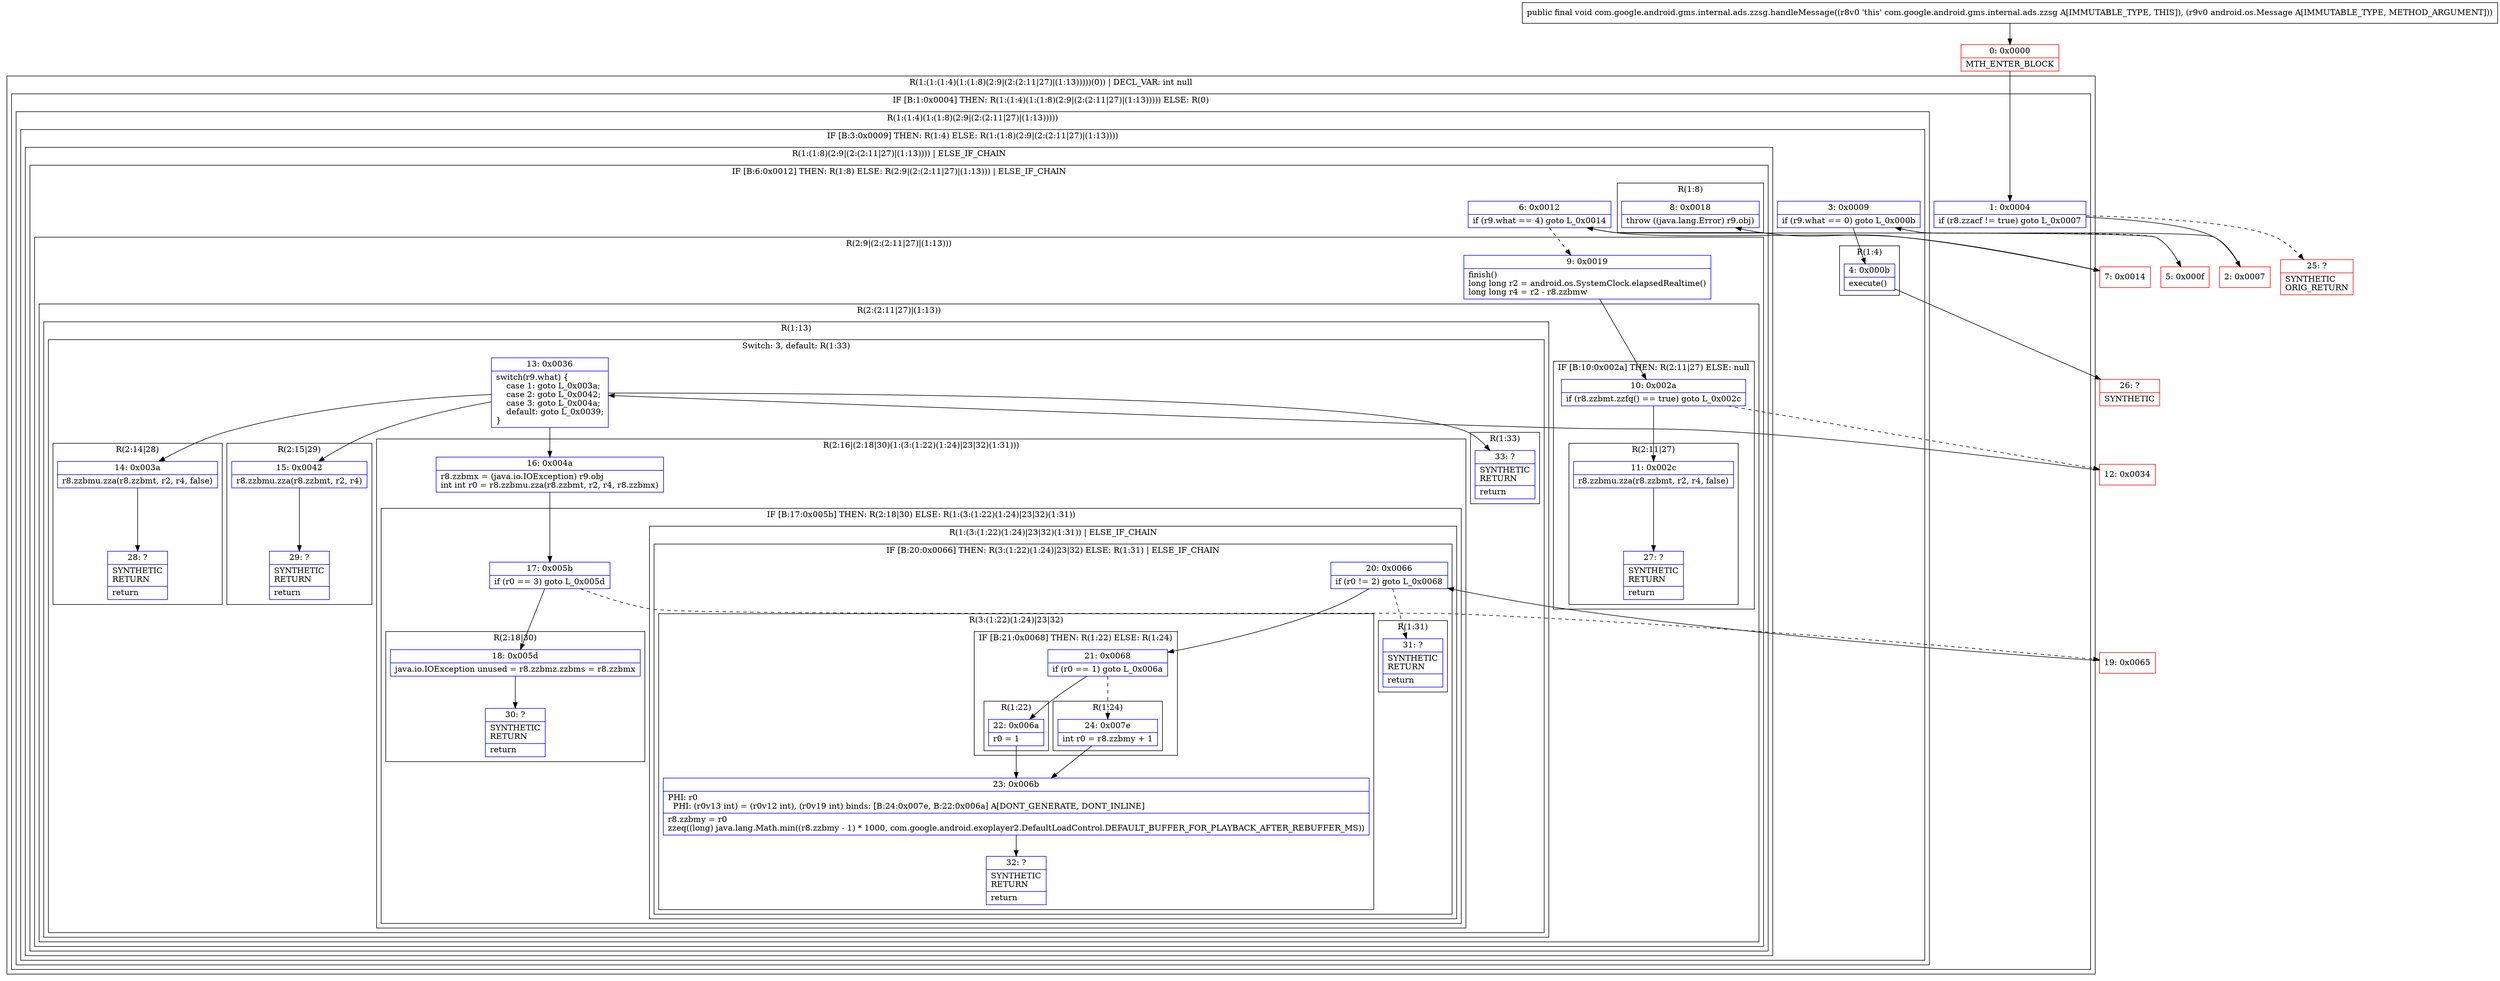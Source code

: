 digraph "CFG forcom.google.android.gms.internal.ads.zzsg.handleMessage(Landroid\/os\/Message;)V" {
subgraph cluster_Region_67394464 {
label = "R(1:(1:(1:4)(1:(1:8)(2:9|(2:(2:11|27)|(1:13)))))(0)) | DECL_VAR: int null\l";
node [shape=record,color=blue];
subgraph cluster_IfRegion_1176302210 {
label = "IF [B:1:0x0004] THEN: R(1:(1:4)(1:(1:8)(2:9|(2:(2:11|27)|(1:13))))) ELSE: R(0)";
node [shape=record,color=blue];
Node_1 [shape=record,label="{1\:\ 0x0004|if (r8.zzacf != true) goto L_0x0007\l}"];
subgraph cluster_Region_1989952790 {
label = "R(1:(1:4)(1:(1:8)(2:9|(2:(2:11|27)|(1:13)))))";
node [shape=record,color=blue];
subgraph cluster_IfRegion_1146634279 {
label = "IF [B:3:0x0009] THEN: R(1:4) ELSE: R(1:(1:8)(2:9|(2:(2:11|27)|(1:13))))";
node [shape=record,color=blue];
Node_3 [shape=record,label="{3\:\ 0x0009|if (r9.what == 0) goto L_0x000b\l}"];
subgraph cluster_Region_1646778967 {
label = "R(1:4)";
node [shape=record,color=blue];
Node_4 [shape=record,label="{4\:\ 0x000b|execute()\l}"];
}
subgraph cluster_Region_1125039219 {
label = "R(1:(1:8)(2:9|(2:(2:11|27)|(1:13)))) | ELSE_IF_CHAIN\l";
node [shape=record,color=blue];
subgraph cluster_IfRegion_1471079921 {
label = "IF [B:6:0x0012] THEN: R(1:8) ELSE: R(2:9|(2:(2:11|27)|(1:13))) | ELSE_IF_CHAIN\l";
node [shape=record,color=blue];
Node_6 [shape=record,label="{6\:\ 0x0012|if (r9.what == 4) goto L_0x0014\l}"];
subgraph cluster_Region_1374805595 {
label = "R(1:8)";
node [shape=record,color=blue];
Node_8 [shape=record,label="{8\:\ 0x0018|throw ((java.lang.Error) r9.obj)\l}"];
}
subgraph cluster_Region_283673726 {
label = "R(2:9|(2:(2:11|27)|(1:13)))";
node [shape=record,color=blue];
Node_9 [shape=record,label="{9\:\ 0x0019|finish()\llong long r2 = android.os.SystemClock.elapsedRealtime()\llong long r4 = r2 \- r8.zzbmw\l}"];
subgraph cluster_Region_223892304 {
label = "R(2:(2:11|27)|(1:13))";
node [shape=record,color=blue];
subgraph cluster_IfRegion_990088108 {
label = "IF [B:10:0x002a] THEN: R(2:11|27) ELSE: null";
node [shape=record,color=blue];
Node_10 [shape=record,label="{10\:\ 0x002a|if (r8.zzbmt.zzfq() == true) goto L_0x002c\l}"];
subgraph cluster_Region_1779270260 {
label = "R(2:11|27)";
node [shape=record,color=blue];
Node_11 [shape=record,label="{11\:\ 0x002c|r8.zzbmu.zza(r8.zzbmt, r2, r4, false)\l}"];
Node_27 [shape=record,label="{27\:\ ?|SYNTHETIC\lRETURN\l|return\l}"];
}
}
subgraph cluster_Region_455237712 {
label = "R(1:13)";
node [shape=record,color=blue];
subgraph cluster_SwitchRegion_1149138537 {
label = "Switch: 3, default: R(1:33)";
node [shape=record,color=blue];
Node_13 [shape=record,label="{13\:\ 0x0036|switch(r9.what) \{\l    case 1: goto L_0x003a;\l    case 2: goto L_0x0042;\l    case 3: goto L_0x004a;\l    default: goto L_0x0039;\l\}\l}"];
subgraph cluster_Region_145862623 {
label = "R(2:14|28)";
node [shape=record,color=blue];
Node_14 [shape=record,label="{14\:\ 0x003a|r8.zzbmu.zza(r8.zzbmt, r2, r4, false)\l}"];
Node_28 [shape=record,label="{28\:\ ?|SYNTHETIC\lRETURN\l|return\l}"];
}
subgraph cluster_Region_866189886 {
label = "R(2:15|29)";
node [shape=record,color=blue];
Node_15 [shape=record,label="{15\:\ 0x0042|r8.zzbmu.zza(r8.zzbmt, r2, r4)\l}"];
Node_29 [shape=record,label="{29\:\ ?|SYNTHETIC\lRETURN\l|return\l}"];
}
subgraph cluster_Region_1740553024 {
label = "R(2:16|(2:18|30)(1:(3:(1:22)(1:24)|23|32)(1:31)))";
node [shape=record,color=blue];
Node_16 [shape=record,label="{16\:\ 0x004a|r8.zzbmx = (java.io.IOException) r9.obj\lint int r0 = r8.zzbmu.zza(r8.zzbmt, r2, r4, r8.zzbmx)\l}"];
subgraph cluster_IfRegion_1629920225 {
label = "IF [B:17:0x005b] THEN: R(2:18|30) ELSE: R(1:(3:(1:22)(1:24)|23|32)(1:31))";
node [shape=record,color=blue];
Node_17 [shape=record,label="{17\:\ 0x005b|if (r0 == 3) goto L_0x005d\l}"];
subgraph cluster_Region_200507237 {
label = "R(2:18|30)";
node [shape=record,color=blue];
Node_18 [shape=record,label="{18\:\ 0x005d|java.io.IOException unused = r8.zzbmz.zzbms = r8.zzbmx\l}"];
Node_30 [shape=record,label="{30\:\ ?|SYNTHETIC\lRETURN\l|return\l}"];
}
subgraph cluster_Region_747297628 {
label = "R(1:(3:(1:22)(1:24)|23|32)(1:31)) | ELSE_IF_CHAIN\l";
node [shape=record,color=blue];
subgraph cluster_IfRegion_1684803405 {
label = "IF [B:20:0x0066] THEN: R(3:(1:22)(1:24)|23|32) ELSE: R(1:31) | ELSE_IF_CHAIN\l";
node [shape=record,color=blue];
Node_20 [shape=record,label="{20\:\ 0x0066|if (r0 != 2) goto L_0x0068\l}"];
subgraph cluster_Region_606211709 {
label = "R(3:(1:22)(1:24)|23|32)";
node [shape=record,color=blue];
subgraph cluster_IfRegion_1608995084 {
label = "IF [B:21:0x0068] THEN: R(1:22) ELSE: R(1:24)";
node [shape=record,color=blue];
Node_21 [shape=record,label="{21\:\ 0x0068|if (r0 == 1) goto L_0x006a\l}"];
subgraph cluster_Region_406709963 {
label = "R(1:22)";
node [shape=record,color=blue];
Node_22 [shape=record,label="{22\:\ 0x006a|r0 = 1\l}"];
}
subgraph cluster_Region_1301386507 {
label = "R(1:24)";
node [shape=record,color=blue];
Node_24 [shape=record,label="{24\:\ 0x007e|int r0 = r8.zzbmy + 1\l}"];
}
}
Node_23 [shape=record,label="{23\:\ 0x006b|PHI: r0 \l  PHI: (r0v13 int) = (r0v12 int), (r0v19 int) binds: [B:24:0x007e, B:22:0x006a] A[DONT_GENERATE, DONT_INLINE]\l|r8.zzbmy = r0\lzzeq((long) java.lang.Math.min((r8.zzbmy \- 1) * 1000, com.google.android.exoplayer2.DefaultLoadControl.DEFAULT_BUFFER_FOR_PLAYBACK_AFTER_REBUFFER_MS))\l}"];
Node_32 [shape=record,label="{32\:\ ?|SYNTHETIC\lRETURN\l|return\l}"];
}
subgraph cluster_Region_332986798 {
label = "R(1:31)";
node [shape=record,color=blue];
Node_31 [shape=record,label="{31\:\ ?|SYNTHETIC\lRETURN\l|return\l}"];
}
}
}
}
}
subgraph cluster_Region_62956775 {
label = "R(1:33)";
node [shape=record,color=blue];
Node_33 [shape=record,label="{33\:\ ?|SYNTHETIC\lRETURN\l|return\l}"];
}
}
}
}
}
}
}
}
}
subgraph cluster_Region_2037043192 {
label = "R(0)";
node [shape=record,color=blue];
}
}
}
Node_0 [shape=record,color=red,label="{0\:\ 0x0000|MTH_ENTER_BLOCK\l}"];
Node_2 [shape=record,color=red,label="{2\:\ 0x0007}"];
Node_5 [shape=record,color=red,label="{5\:\ 0x000f}"];
Node_7 [shape=record,color=red,label="{7\:\ 0x0014}"];
Node_12 [shape=record,color=red,label="{12\:\ 0x0034}"];
Node_19 [shape=record,color=red,label="{19\:\ 0x0065}"];
Node_25 [shape=record,color=red,label="{25\:\ ?|SYNTHETIC\lORIG_RETURN\l}"];
Node_26 [shape=record,color=red,label="{26\:\ ?|SYNTHETIC\l}"];
MethodNode[shape=record,label="{public final void com.google.android.gms.internal.ads.zzsg.handleMessage((r8v0 'this' com.google.android.gms.internal.ads.zzsg A[IMMUTABLE_TYPE, THIS]), (r9v0 android.os.Message A[IMMUTABLE_TYPE, METHOD_ARGUMENT])) }"];
MethodNode -> Node_0;
Node_1 -> Node_2;
Node_1 -> Node_25[style=dashed];
Node_3 -> Node_4;
Node_3 -> Node_5[style=dashed];
Node_4 -> Node_26;
Node_6 -> Node_7;
Node_6 -> Node_9[style=dashed];
Node_9 -> Node_10;
Node_10 -> Node_11;
Node_10 -> Node_12[style=dashed];
Node_11 -> Node_27;
Node_13 -> Node_14;
Node_13 -> Node_15;
Node_13 -> Node_16;
Node_13 -> Node_33;
Node_14 -> Node_28;
Node_15 -> Node_29;
Node_16 -> Node_17;
Node_17 -> Node_18;
Node_17 -> Node_19[style=dashed];
Node_18 -> Node_30;
Node_20 -> Node_21;
Node_20 -> Node_31[style=dashed];
Node_21 -> Node_22;
Node_21 -> Node_24[style=dashed];
Node_22 -> Node_23;
Node_24 -> Node_23;
Node_23 -> Node_32;
Node_0 -> Node_1;
Node_2 -> Node_3;
Node_5 -> Node_6;
Node_7 -> Node_8;
Node_12 -> Node_13;
Node_19 -> Node_20;
}

